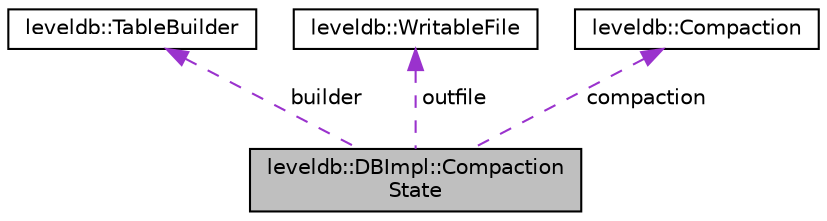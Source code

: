 digraph "leveldb::DBImpl::CompactionState"
{
 // LATEX_PDF_SIZE
  edge [fontname="Helvetica",fontsize="10",labelfontname="Helvetica",labelfontsize="10"];
  node [fontname="Helvetica",fontsize="10",shape=record];
  Node1 [label="leveldb::DBImpl::Compaction\lState",height=0.2,width=0.4,color="black", fillcolor="grey75", style="filled", fontcolor="black",tooltip=" "];
  Node2 -> Node1 [dir="back",color="darkorchid3",fontsize="10",style="dashed",label=" builder" ,fontname="Helvetica"];
  Node2 [label="leveldb::TableBuilder",height=0.2,width=0.4,color="black", fillcolor="white", style="filled",URL="$classleveldb_1_1_table_builder.html",tooltip=" "];
  Node3 -> Node1 [dir="back",color="darkorchid3",fontsize="10",style="dashed",label=" outfile" ,fontname="Helvetica"];
  Node3 [label="leveldb::WritableFile",height=0.2,width=0.4,color="black", fillcolor="white", style="filled",URL="$classleveldb_1_1_writable_file.html",tooltip=" "];
  Node4 -> Node1 [dir="back",color="darkorchid3",fontsize="10",style="dashed",label=" compaction" ,fontname="Helvetica"];
  Node4 [label="leveldb::Compaction",height=0.2,width=0.4,color="black", fillcolor="white", style="filled",URL="$classleveldb_1_1_compaction.html",tooltip=" "];
}
